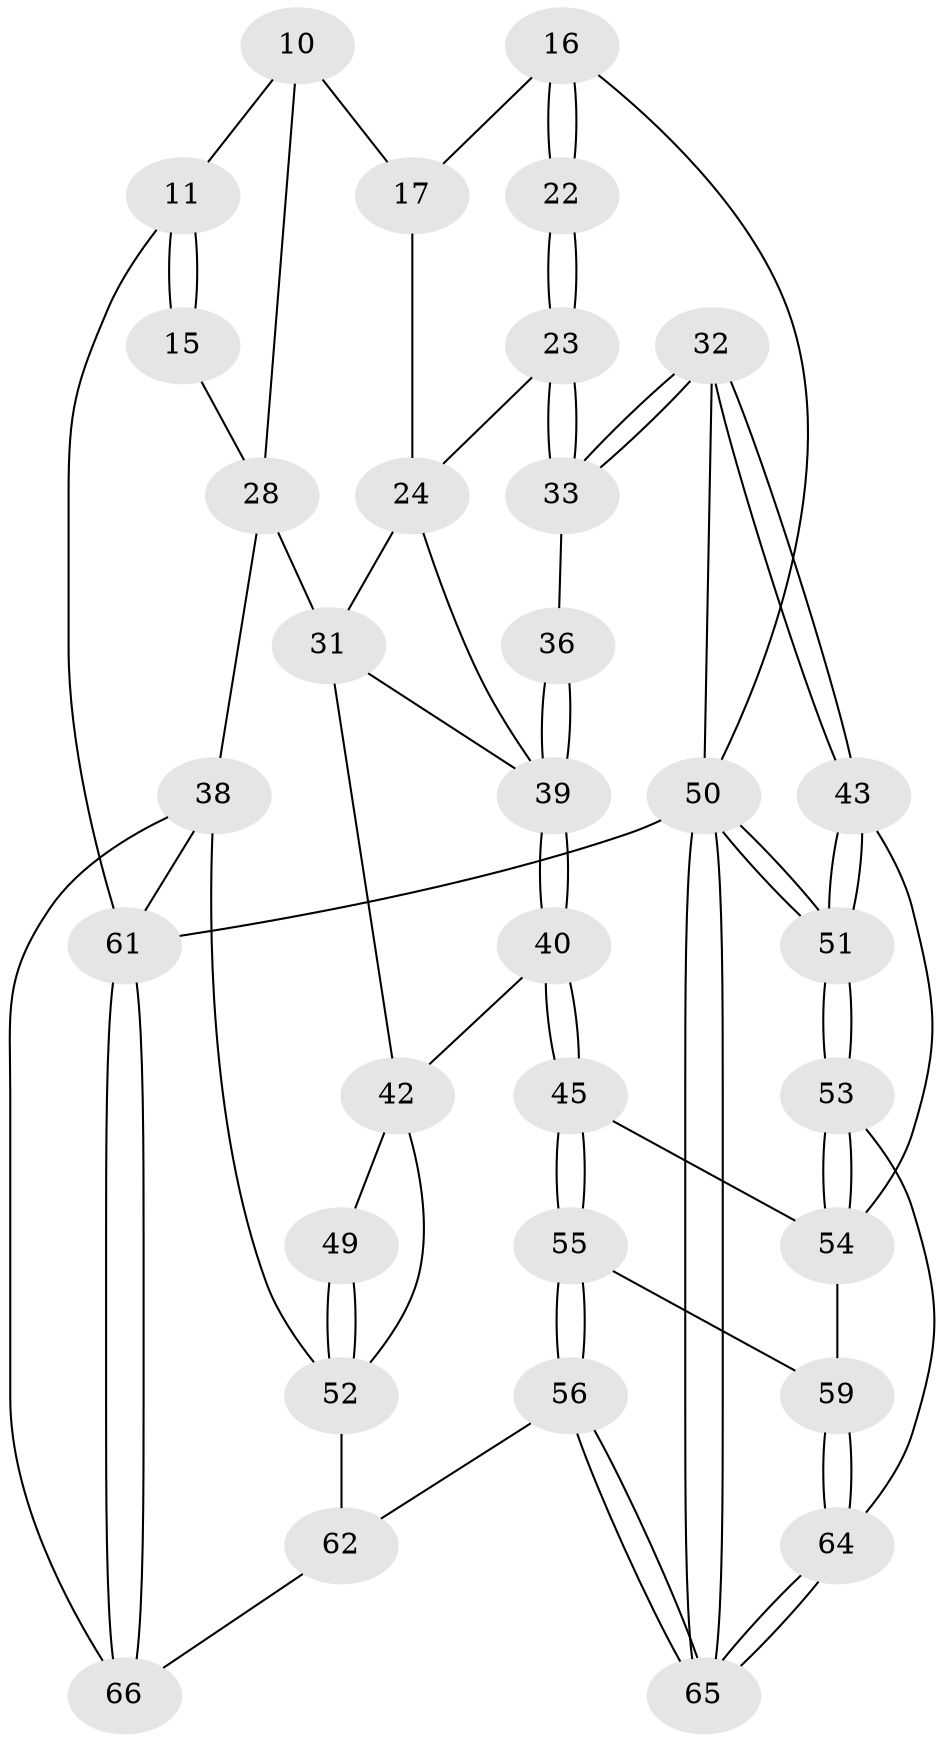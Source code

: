 // original degree distribution, {3: 0.030303030303030304, 6: 0.21212121212121213, 5: 0.5151515151515151, 4: 0.24242424242424243}
// Generated by graph-tools (version 1.1) at 2025/01/03/09/25 05:01:22]
// undirected, 33 vertices, 74 edges
graph export_dot {
graph [start="1"]
  node [color=gray90,style=filled];
  10 [pos="+0.3347038236426285+0.1264923970387486",super="+9"];
  11 [pos="+0.21060128719086335+0.036558822687405505",super="+7"];
  15 [pos="+0.09898662825545299+0.20298748286980095"];
  16 [pos="+0.8015895650019025+0.1670212122001986",super="+12"];
  17 [pos="+0.7649007946966163+0.1734547321395276",super="+13+14"];
  22 [pos="+0.8543203480138295+0.22600941448585482"];
  23 [pos="+0.8659611139562301+0.30079220962220293"];
  24 [pos="+0.6674626090253125+0.3026640244245409",super="+21+18"];
  28 [pos="+0.23558640612153667+0.4757493530183564",super="+25+26+27+20"];
  31 [pos="+0.4444867190299635+0.4852098452064679",super="+30+19"];
  32 [pos="+1+0.38263967165740226"];
  33 [pos="+0.9570556494282833+0.3898439328175581"];
  36 [pos="+0.8613682742001036+0.47499837110292475"];
  38 [pos="+0+0.5754480417170813",super="+29+37"];
  39 [pos="+0.7577497979703862+0.6317298650211782",super="+35+34"];
  40 [pos="+0.7571082802346134+0.654347496156962"];
  42 [pos="+0.44704930001980453+0.49104397940340794",super="+41"];
  43 [pos="+1+0.42433544271133"];
  45 [pos="+0.7691658371332831+0.6711459789622473"];
  49 [pos="+0.5990518363215018+0.6989660107144902"];
  50 [pos="+1+1",super="+4"];
  51 [pos="+1+0.7840711728285158"];
  52 [pos="+0.5312632968253655+0.792859340901017",super="+48+46"];
  53 [pos="+1+0.7837410863460141"];
  54 [pos="+1+0.7683611134257112",super="+44"];
  55 [pos="+0.788360868735741+0.7305667160134695"];
  56 [pos="+0.46231142578571033+1"];
  59 [pos="+0.8115400128552582+0.759893944030645"];
  61 [pos="+0+1",super="+5"];
  62 [pos="+0.2753680582844374+0.7801353563904845",super="+58+57"];
  64 [pos="+0.8534110789272981+0.899804313877425"];
  65 [pos="+0.8367587134787098+1"];
  66 [pos="+0+1",super="+63+60"];
  10 -- 11;
  10 -- 28 [weight=2];
  10 -- 17;
  11 -- 15 [weight=2];
  11 -- 15;
  11 -- 61;
  15 -- 28;
  16 -- 17 [weight=3];
  16 -- 22 [weight=2];
  16 -- 22;
  16 -- 50;
  17 -- 24 [weight=2];
  22 -- 23;
  22 -- 23;
  23 -- 24;
  23 -- 33;
  23 -- 33;
  24 -- 39;
  24 -- 31;
  28 -- 31 [weight=2];
  28 -- 38 [weight=2];
  31 -- 42;
  31 -- 39;
  32 -- 33;
  32 -- 33;
  32 -- 43;
  32 -- 43;
  32 -- 50;
  33 -- 36;
  36 -- 39 [weight=2];
  36 -- 39;
  38 -- 66;
  38 -- 61;
  38 -- 52;
  39 -- 40;
  39 -- 40;
  40 -- 45;
  40 -- 45;
  40 -- 42;
  42 -- 52;
  42 -- 49;
  43 -- 51;
  43 -- 51;
  43 -- 54;
  45 -- 55;
  45 -- 55;
  45 -- 54;
  49 -- 52 [weight=2];
  49 -- 52;
  50 -- 51;
  50 -- 51;
  50 -- 65;
  50 -- 65;
  50 -- 61 [weight=2];
  51 -- 53;
  51 -- 53;
  52 -- 62 [weight=2];
  53 -- 54;
  53 -- 54;
  53 -- 64;
  54 -- 59;
  55 -- 56;
  55 -- 56;
  55 -- 59;
  56 -- 65;
  56 -- 65;
  56 -- 62;
  59 -- 64;
  59 -- 64;
  61 -- 66 [weight=2];
  61 -- 66;
  62 -- 66 [weight=2];
  64 -- 65;
  64 -- 65;
}
